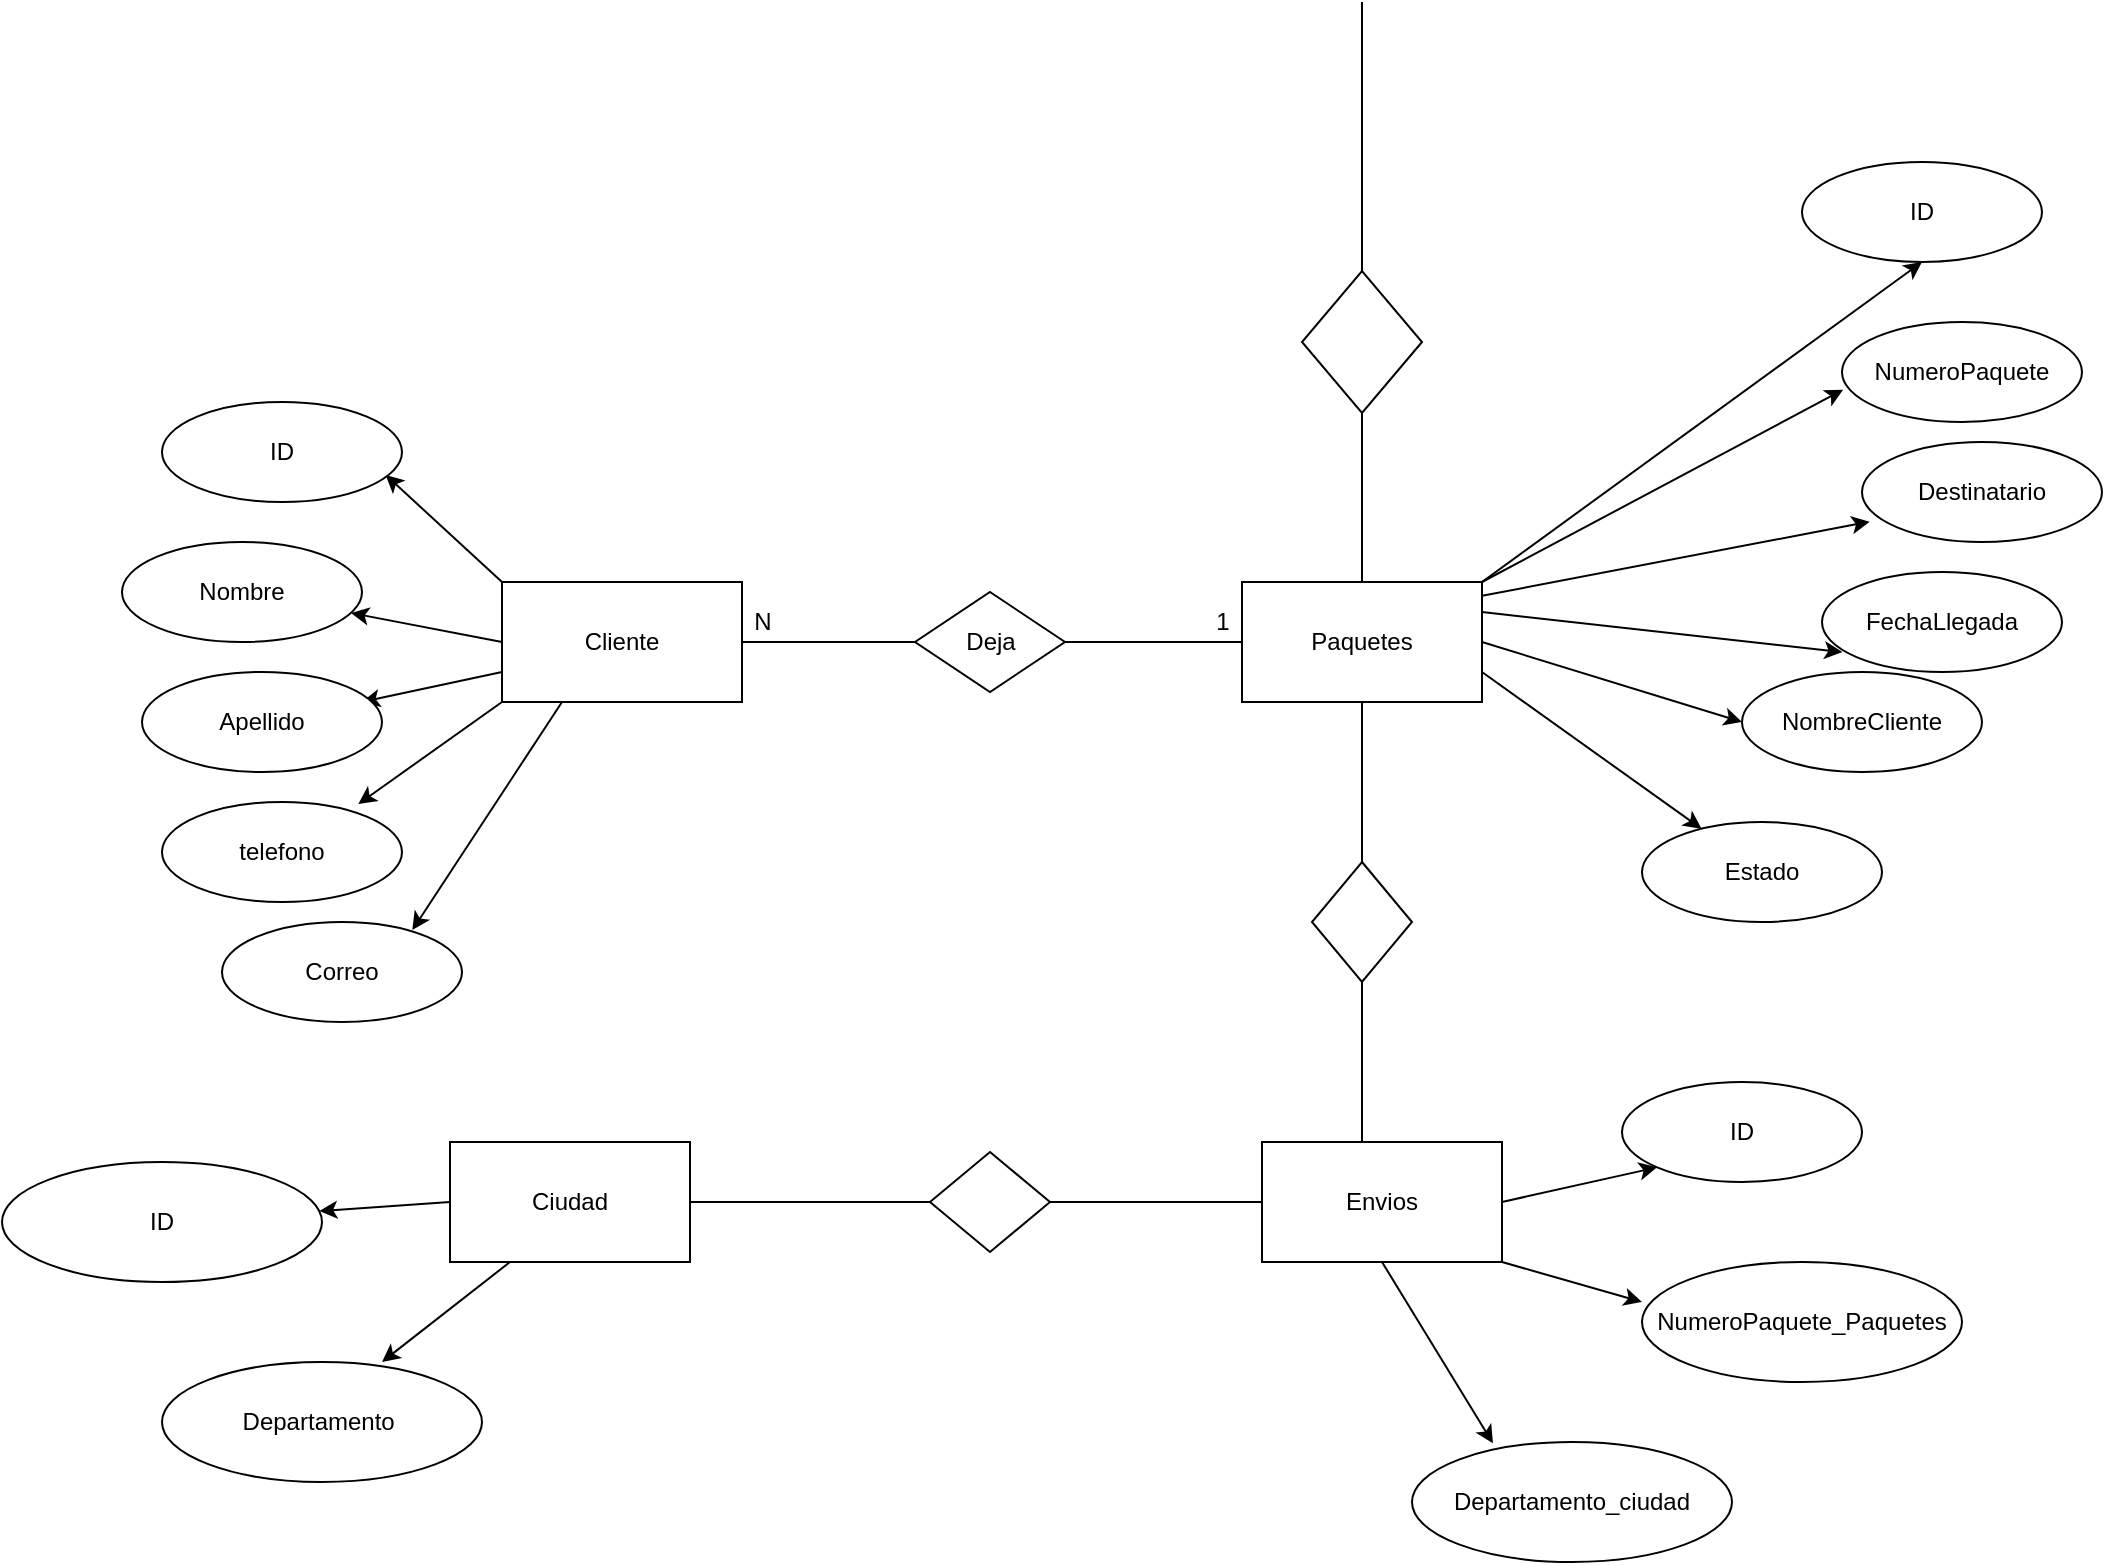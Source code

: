 <mxfile>
    <diagram id="f3slu_0t_sN41W2EaQ5w" name="Página-1">
        <mxGraphModel dx="1142" dy="617" grid="1" gridSize="10" guides="1" tooltips="1" connect="1" arrows="1" fold="1" page="1" pageScale="1" pageWidth="827" pageHeight="1169" math="0" shadow="0">
            <root>
                <mxCell id="0"/>
                <mxCell id="1" parent="0"/>
                <mxCell id="116" style="edgeStyle=none;html=1;exitX=0;exitY=0;exitDx=0;exitDy=0;entryX=0.932;entryY=0.729;entryDx=0;entryDy=0;entryPerimeter=0;" parent="1" source="121" target="130" edge="1">
                    <mxGeometry relative="1" as="geometry">
                        <mxPoint x="320" y="590" as="targetPoint"/>
                    </mxGeometry>
                </mxCell>
                <mxCell id="117" style="edgeStyle=none;html=1;exitX=0;exitY=0.5;exitDx=0;exitDy=0;" parent="1" source="121" target="133" edge="1">
                    <mxGeometry relative="1" as="geometry">
                        <mxPoint x="320" y="635" as="targetPoint"/>
                    </mxGeometry>
                </mxCell>
                <mxCell id="118" style="edgeStyle=none;html=1;exitX=0;exitY=0.75;exitDx=0;exitDy=0;" parent="1" source="121" edge="1">
                    <mxGeometry relative="1" as="geometry">
                        <mxPoint x="310" y="690" as="targetPoint"/>
                    </mxGeometry>
                </mxCell>
                <mxCell id="119" style="edgeStyle=none;html=1;exitX=0;exitY=1;exitDx=0;exitDy=0;entryX=0.818;entryY=0.021;entryDx=0;entryDy=0;entryPerimeter=0;" parent="1" source="121" target="141" edge="1">
                    <mxGeometry relative="1" as="geometry">
                        <mxPoint x="340.0" y="740" as="targetPoint"/>
                    </mxGeometry>
                </mxCell>
                <mxCell id="120" style="edgeStyle=none;html=1;exitX=0.25;exitY=1;exitDx=0;exitDy=0;entryX=0.793;entryY=0.081;entryDx=0;entryDy=0;entryPerimeter=0;" parent="1" source="121" target="142" edge="1">
                    <mxGeometry relative="1" as="geometry">
                        <mxPoint x="370.0" y="780" as="targetPoint"/>
                    </mxGeometry>
                </mxCell>
                <mxCell id="121" value="Cliente" style="rounded=0;whiteSpace=wrap;html=1;" parent="1" vertex="1">
                    <mxGeometry x="380" y="630" width="120" height="60" as="geometry"/>
                </mxCell>
                <mxCell id="122" value="" style="endArrow=none;html=1;exitX=1;exitY=0.5;exitDx=0;exitDy=0;entryX=0;entryY=0.5;entryDx=0;entryDy=0;startArrow=none;" parent="1" source="128" target="127" edge="1">
                    <mxGeometry width="50" height="50" relative="1" as="geometry">
                        <mxPoint x="750" y="720" as="sourcePoint"/>
                        <mxPoint x="710" y="660" as="targetPoint"/>
                    </mxGeometry>
                </mxCell>
                <mxCell id="123" style="edgeStyle=none;html=1;exitX=1;exitY=0;exitDx=0;exitDy=0;entryX=0.5;entryY=1;entryDx=0;entryDy=0;" parent="1" source="127" target="136" edge="1">
                    <mxGeometry relative="1" as="geometry">
                        <mxPoint x="760" y="550" as="targetPoint"/>
                    </mxGeometry>
                </mxCell>
                <mxCell id="124" style="edgeStyle=none;html=1;exitX=0.995;exitY=0.117;exitDx=0;exitDy=0;exitPerimeter=0;entryX=0.032;entryY=0.797;entryDx=0;entryDy=0;entryPerimeter=0;" parent="1" source="127" target="131" edge="1">
                    <mxGeometry relative="1" as="geometry">
                        <mxPoint x="860" y="550" as="targetPoint"/>
                    </mxGeometry>
                </mxCell>
                <mxCell id="125" style="edgeStyle=none;html=1;exitX=1;exitY=0.25;exitDx=0;exitDy=0;entryX=0.085;entryY=0.801;entryDx=0;entryDy=0;entryPerimeter=0;" parent="1" source="127" target="137" edge="1">
                    <mxGeometry relative="1" as="geometry">
                        <mxPoint x="930" y="620" as="targetPoint"/>
                    </mxGeometry>
                </mxCell>
                <mxCell id="126" style="edgeStyle=none;html=1;exitX=1;exitY=0.5;exitDx=0;exitDy=0;entryX=0;entryY=0.5;entryDx=0;entryDy=0;" parent="1" source="127" target="143" edge="1">
                    <mxGeometry relative="1" as="geometry">
                        <mxPoint x="930" y="670" as="targetPoint"/>
                    </mxGeometry>
                </mxCell>
                <mxCell id="153" style="edgeStyle=none;html=1;exitX=1;exitY=0.75;exitDx=0;exitDy=0;" edge="1" parent="1" source="127" target="154">
                    <mxGeometry relative="1" as="geometry">
                        <mxPoint x="960" y="710" as="targetPoint"/>
                    </mxGeometry>
                </mxCell>
                <mxCell id="162" style="edgeStyle=none;html=1;exitX=1;exitY=0;exitDx=0;exitDy=0;entryX=0.005;entryY=0.677;entryDx=0;entryDy=0;entryPerimeter=0;" edge="1" parent="1" source="127" target="163">
                    <mxGeometry relative="1" as="geometry">
                        <mxPoint x="890" y="530" as="targetPoint"/>
                    </mxGeometry>
                </mxCell>
                <mxCell id="127" value="Paquetes" style="rounded=0;whiteSpace=wrap;html=1;" parent="1" vertex="1">
                    <mxGeometry x="750" y="630" width="120" height="60" as="geometry"/>
                </mxCell>
                <mxCell id="128" value="Deja" style="rhombus;whiteSpace=wrap;html=1;" parent="1" vertex="1">
                    <mxGeometry x="586.5" y="635" width="75" height="50" as="geometry"/>
                </mxCell>
                <mxCell id="129" value="" style="endArrow=none;html=1;exitX=1;exitY=0.5;exitDx=0;exitDy=0;entryX=0;entryY=0.5;entryDx=0;entryDy=0;" parent="1" source="121" target="128" edge="1">
                    <mxGeometry width="50" height="50" relative="1" as="geometry">
                        <mxPoint x="500" y="660" as="sourcePoint"/>
                        <mxPoint x="750" y="660" as="targetPoint"/>
                    </mxGeometry>
                </mxCell>
                <mxCell id="130" value="ID" style="ellipse;whiteSpace=wrap;html=1;" parent="1" vertex="1">
                    <mxGeometry x="210" y="540" width="120" height="50" as="geometry"/>
                </mxCell>
                <mxCell id="131" value="Destinatario" style="ellipse;whiteSpace=wrap;html=1;" parent="1" vertex="1">
                    <mxGeometry x="1060" y="560" width="120" height="50" as="geometry"/>
                </mxCell>
                <mxCell id="132" value="N" style="text;html=1;align=center;verticalAlign=middle;resizable=0;points=[];autosize=1;strokeColor=none;fillColor=none;" parent="1" vertex="1">
                    <mxGeometry x="500" y="640" width="20" height="20" as="geometry"/>
                </mxCell>
                <mxCell id="133" value="Nombre" style="ellipse;whiteSpace=wrap;html=1;" parent="1" vertex="1">
                    <mxGeometry x="190" y="610" width="120" height="50" as="geometry"/>
                </mxCell>
                <mxCell id="134" value="Apellido" style="ellipse;whiteSpace=wrap;html=1;" parent="1" vertex="1">
                    <mxGeometry x="200" y="675" width="120" height="50" as="geometry"/>
                </mxCell>
                <mxCell id="135" value="1" style="text;html=1;align=center;verticalAlign=middle;resizable=0;points=[];autosize=1;strokeColor=none;fillColor=none;" parent="1" vertex="1">
                    <mxGeometry x="730" y="640" width="20" height="20" as="geometry"/>
                </mxCell>
                <mxCell id="136" value="ID" style="ellipse;whiteSpace=wrap;html=1;" parent="1" vertex="1">
                    <mxGeometry x="1030" y="420" width="120" height="50" as="geometry"/>
                </mxCell>
                <mxCell id="137" value="FechaLlegada" style="ellipse;whiteSpace=wrap;html=1;" parent="1" vertex="1">
                    <mxGeometry x="1040" y="625" width="120" height="50" as="geometry"/>
                </mxCell>
                <mxCell id="141" value="telefono" style="ellipse;whiteSpace=wrap;html=1;" parent="1" vertex="1">
                    <mxGeometry x="210" y="740" width="120" height="50" as="geometry"/>
                </mxCell>
                <mxCell id="142" value="Correo" style="ellipse;whiteSpace=wrap;html=1;" parent="1" vertex="1">
                    <mxGeometry x="240" y="800" width="120" height="50" as="geometry"/>
                </mxCell>
                <mxCell id="143" value="NombreCliente" style="ellipse;whiteSpace=wrap;html=1;" parent="1" vertex="1">
                    <mxGeometry x="1000" y="675" width="120" height="50" as="geometry"/>
                </mxCell>
                <mxCell id="154" value="Estado" style="ellipse;whiteSpace=wrap;html=1;" vertex="1" parent="1">
                    <mxGeometry x="950" y="750" width="120" height="50" as="geometry"/>
                </mxCell>
                <mxCell id="156" value="" style="endArrow=none;html=1;exitX=0.5;exitY=1;exitDx=0;exitDy=0;startArrow=none;" edge="1" parent="1" source="157">
                    <mxGeometry width="50" height="50" relative="1" as="geometry">
                        <mxPoint x="860" y="760" as="sourcePoint"/>
                        <mxPoint x="810" y="910" as="targetPoint"/>
                    </mxGeometry>
                </mxCell>
                <mxCell id="157" value="" style="rhombus;whiteSpace=wrap;html=1;" vertex="1" parent="1">
                    <mxGeometry x="785" y="770" width="50" height="60" as="geometry"/>
                </mxCell>
                <mxCell id="158" value="" style="endArrow=none;html=1;exitX=0.5;exitY=1;exitDx=0;exitDy=0;" edge="1" parent="1" source="127" target="157">
                    <mxGeometry width="50" height="50" relative="1" as="geometry">
                        <mxPoint x="810.0" y="690" as="sourcePoint"/>
                        <mxPoint x="810.0" y="910" as="targetPoint"/>
                    </mxGeometry>
                </mxCell>
                <mxCell id="160" style="edgeStyle=none;html=1;exitX=1;exitY=0.5;exitDx=0;exitDy=0;entryX=0;entryY=1;entryDx=0;entryDy=0;" edge="1" parent="1" source="159" target="161">
                    <mxGeometry relative="1" as="geometry">
                        <mxPoint x="940.0" y="930" as="targetPoint"/>
                    </mxGeometry>
                </mxCell>
                <mxCell id="164" style="edgeStyle=none;html=1;exitX=1;exitY=1;exitDx=0;exitDy=0;" edge="1" parent="1" source="159">
                    <mxGeometry relative="1" as="geometry">
                        <mxPoint x="950" y="990" as="targetPoint"/>
                    </mxGeometry>
                </mxCell>
                <mxCell id="166" style="edgeStyle=none;html=1;exitX=0.5;exitY=1;exitDx=0;exitDy=0;entryX=0.253;entryY=0.011;entryDx=0;entryDy=0;entryPerimeter=0;" edge="1" parent="1" source="159" target="167">
                    <mxGeometry relative="1" as="geometry">
                        <mxPoint x="870" y="1050" as="targetPoint"/>
                    </mxGeometry>
                </mxCell>
                <mxCell id="159" value="Envios" style="rounded=0;whiteSpace=wrap;html=1;" vertex="1" parent="1">
                    <mxGeometry x="760" y="910" width="120" height="60" as="geometry"/>
                </mxCell>
                <mxCell id="161" value="ID" style="ellipse;whiteSpace=wrap;html=1;" vertex="1" parent="1">
                    <mxGeometry x="940" y="880" width="120" height="50" as="geometry"/>
                </mxCell>
                <mxCell id="163" value="NumeroPaquete" style="ellipse;whiteSpace=wrap;html=1;" vertex="1" parent="1">
                    <mxGeometry x="1050" y="500" width="120" height="50" as="geometry"/>
                </mxCell>
                <mxCell id="165" value="NumeroPaquete_Paquetes" style="ellipse;whiteSpace=wrap;html=1;" vertex="1" parent="1">
                    <mxGeometry x="950" y="970" width="160" height="60" as="geometry"/>
                </mxCell>
                <mxCell id="167" value="Departamento_ciudad" style="ellipse;whiteSpace=wrap;html=1;" vertex="1" parent="1">
                    <mxGeometry x="835" y="1060" width="160" height="60" as="geometry"/>
                </mxCell>
                <mxCell id="169" value="" style="endArrow=none;html=1;exitX=0.5;exitY=1;exitDx=0;exitDy=0;startArrow=none;" edge="1" parent="1" source="170">
                    <mxGeometry width="50" height="50" relative="1" as="geometry">
                        <mxPoint x="630" y="790" as="sourcePoint"/>
                        <mxPoint x="470" y="940" as="targetPoint"/>
                    </mxGeometry>
                </mxCell>
                <mxCell id="170" value="" style="rhombus;whiteSpace=wrap;html=1;rotation=90;" vertex="1" parent="1">
                    <mxGeometry x="599" y="910" width="50" height="60" as="geometry"/>
                </mxCell>
                <mxCell id="171" value="" style="endArrow=none;html=1;exitX=0;exitY=0.5;exitDx=0;exitDy=0;" edge="1" parent="1" source="159" target="170">
                    <mxGeometry width="50" height="50" relative="1" as="geometry">
                        <mxPoint x="760" y="940" as="sourcePoint"/>
                        <mxPoint x="470" y="940" as="targetPoint"/>
                    </mxGeometry>
                </mxCell>
                <mxCell id="173" style="edgeStyle=none;html=1;exitX=0.25;exitY=1;exitDx=0;exitDy=0;" edge="1" parent="1" source="172">
                    <mxGeometry relative="1" as="geometry">
                        <mxPoint x="320" y="1020" as="targetPoint"/>
                    </mxGeometry>
                </mxCell>
                <mxCell id="175" style="edgeStyle=none;html=1;exitX=0;exitY=0.5;exitDx=0;exitDy=0;" edge="1" parent="1" source="172" target="176">
                    <mxGeometry relative="1" as="geometry">
                        <mxPoint x="280" y="950" as="targetPoint"/>
                    </mxGeometry>
                </mxCell>
                <mxCell id="172" value="Ciudad" style="rounded=0;whiteSpace=wrap;html=1;" vertex="1" parent="1">
                    <mxGeometry x="354" y="910" width="120" height="60" as="geometry"/>
                </mxCell>
                <mxCell id="174" value="Departamento&amp;nbsp;" style="ellipse;whiteSpace=wrap;html=1;" vertex="1" parent="1">
                    <mxGeometry x="210" y="1020" width="160" height="60" as="geometry"/>
                </mxCell>
                <mxCell id="176" value="ID" style="ellipse;whiteSpace=wrap;html=1;" vertex="1" parent="1">
                    <mxGeometry x="130" y="920" width="160" height="60" as="geometry"/>
                </mxCell>
                <mxCell id="179" value="" style="endArrow=none;html=1;entryX=0.5;entryY=0;entryDx=0;entryDy=0;startArrow=none;" edge="1" parent="1" target="127">
                    <mxGeometry width="50" height="50" relative="1" as="geometry">
                        <mxPoint x="810" y="340" as="sourcePoint"/>
                        <mxPoint x="760" y="670" as="targetPoint"/>
                    </mxGeometry>
                </mxCell>
                <mxCell id="180" value="" style="rhombus;whiteSpace=wrap;html=1;rotation=90;" vertex="1" parent="1">
                    <mxGeometry x="774.5" y="480" width="71" height="60" as="geometry"/>
                </mxCell>
            </root>
        </mxGraphModel>
    </diagram>
</mxfile>